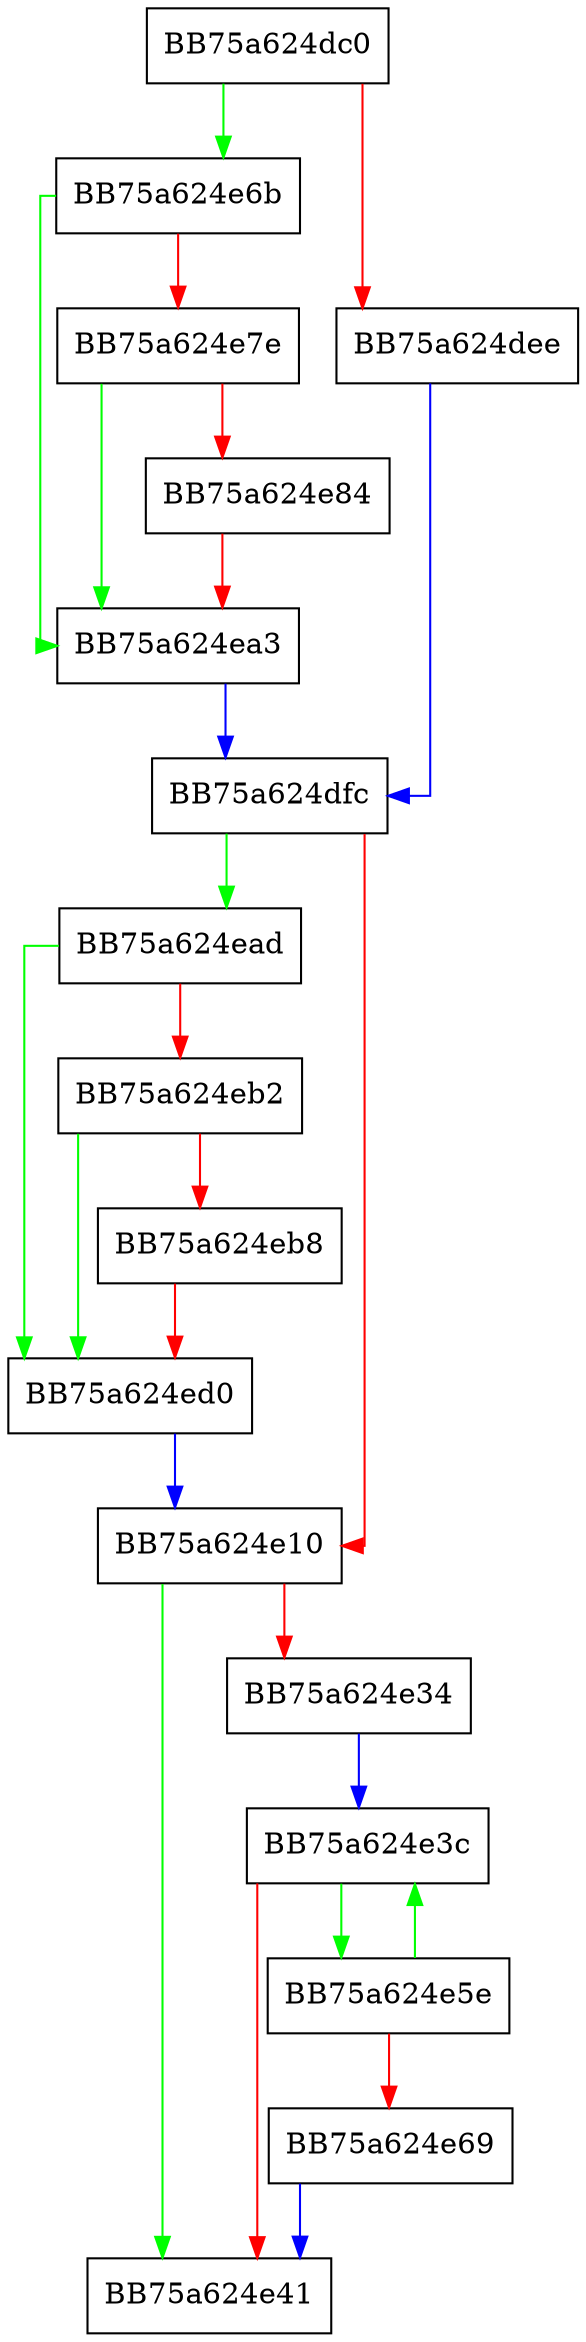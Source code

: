 digraph ScavengeProcessContextCallback {
  node [shape="box"];
  graph [splines=ortho];
  BB75a624dc0 -> BB75a624e6b [color="green"];
  BB75a624dc0 -> BB75a624dee [color="red"];
  BB75a624dee -> BB75a624dfc [color="blue"];
  BB75a624dfc -> BB75a624ead [color="green"];
  BB75a624dfc -> BB75a624e10 [color="red"];
  BB75a624e10 -> BB75a624e41 [color="green"];
  BB75a624e10 -> BB75a624e34 [color="red"];
  BB75a624e34 -> BB75a624e3c [color="blue"];
  BB75a624e3c -> BB75a624e5e [color="green"];
  BB75a624e3c -> BB75a624e41 [color="red"];
  BB75a624e5e -> BB75a624e3c [color="green"];
  BB75a624e5e -> BB75a624e69 [color="red"];
  BB75a624e69 -> BB75a624e41 [color="blue"];
  BB75a624e6b -> BB75a624ea3 [color="green"];
  BB75a624e6b -> BB75a624e7e [color="red"];
  BB75a624e7e -> BB75a624ea3 [color="green"];
  BB75a624e7e -> BB75a624e84 [color="red"];
  BB75a624e84 -> BB75a624ea3 [color="red"];
  BB75a624ea3 -> BB75a624dfc [color="blue"];
  BB75a624ead -> BB75a624ed0 [color="green"];
  BB75a624ead -> BB75a624eb2 [color="red"];
  BB75a624eb2 -> BB75a624ed0 [color="green"];
  BB75a624eb2 -> BB75a624eb8 [color="red"];
  BB75a624eb8 -> BB75a624ed0 [color="red"];
  BB75a624ed0 -> BB75a624e10 [color="blue"];
}
